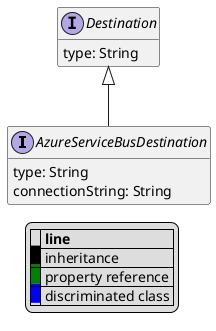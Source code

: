 @startuml

hide empty fields
hide empty methods
legend
|= |= line |
|<back:black>   </back>| inheritance |
|<back:green>   </back>| property reference |
|<back:blue>   </back>| discriminated class |
endlegend
interface AzureServiceBusDestination [[AzureServiceBusDestination.svg]] extends Destination {
    type: String
    connectionString: String
}
interface Destination [[Destination.svg]]  {
    type: String
}





@enduml
